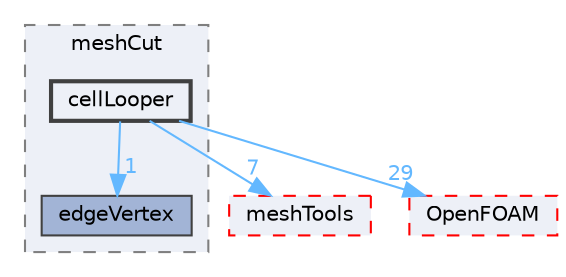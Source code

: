 digraph "src/dynamicMesh/meshCut/cellLooper"
{
 // LATEX_PDF_SIZE
  bgcolor="transparent";
  edge [fontname=Helvetica,fontsize=10,labelfontname=Helvetica,labelfontsize=10];
  node [fontname=Helvetica,fontsize=10,shape=box,height=0.2,width=0.4];
  compound=true
  subgraph clusterdir_9d5336f012de1459bf0f96ab97c17717 {
    graph [ bgcolor="#edf0f7", pencolor="grey50", label="meshCut", fontname=Helvetica,fontsize=10 style="filled,dashed", URL="dir_9d5336f012de1459bf0f96ab97c17717.html",tooltip=""]
  dir_bf6b8f75389c5096510d5e68423b9ccd [label="edgeVertex", fillcolor="#a2b4d6", color="grey25", style="filled", URL="dir_bf6b8f75389c5096510d5e68423b9ccd.html",tooltip=""];
  dir_a5023815b95dd1bf0d12c1ec38a4f7d2 [label="cellLooper", fillcolor="#edf0f7", color="grey25", style="filled,bold", URL="dir_a5023815b95dd1bf0d12c1ec38a4f7d2.html",tooltip=""];
  }
  dir_ae30ad0bef50cf391b24c614251bb9fd [label="meshTools", fillcolor="#edf0f7", color="red", style="filled,dashed", URL="dir_ae30ad0bef50cf391b24c614251bb9fd.html",tooltip=""];
  dir_c5473ff19b20e6ec4dfe5c310b3778a8 [label="OpenFOAM", fillcolor="#edf0f7", color="red", style="filled,dashed", URL="dir_c5473ff19b20e6ec4dfe5c310b3778a8.html",tooltip=""];
  dir_a5023815b95dd1bf0d12c1ec38a4f7d2->dir_ae30ad0bef50cf391b24c614251bb9fd [headlabel="7", labeldistance=1.5 headhref="dir_000422_002382.html" href="dir_000422_002382.html" color="steelblue1" fontcolor="steelblue1"];
  dir_a5023815b95dd1bf0d12c1ec38a4f7d2->dir_bf6b8f75389c5096510d5e68423b9ccd [headlabel="1", labeldistance=1.5 headhref="dir_000422_001116.html" href="dir_000422_001116.html" color="steelblue1" fontcolor="steelblue1"];
  dir_a5023815b95dd1bf0d12c1ec38a4f7d2->dir_c5473ff19b20e6ec4dfe5c310b3778a8 [headlabel="29", labeldistance=1.5 headhref="dir_000422_002695.html" href="dir_000422_002695.html" color="steelblue1" fontcolor="steelblue1"];
}
